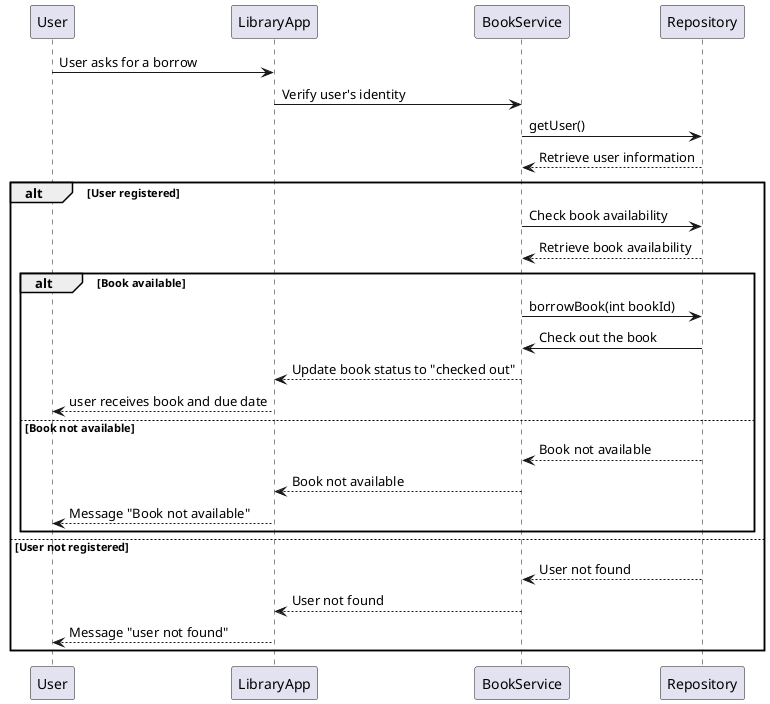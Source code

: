 @startuml


User -> LibraryApp: User asks for a borrow
LibraryApp-> BookService: Verify user's identity
BookService -> Repository : getUser()
Repository --> BookService: Retrieve user information

alt User registered

    BookService -> Repository: Check book availability
    Repository --> BookService: Retrieve book availability
    alt Book available
        BookService-> Repository :borrowBook(int bookId)
        Repository -> BookService: Check out the book
        BookService --> LibraryApp: Update book status to "checked out"
        LibraryApp --> User: user receives book and due date
    else Book not available
        Repository --> BookService: Book not available
        BookService --> LibraryApp : Book not available
        LibraryApp --> User : Message "Book not available"
    end
else User not registered
    Repository --> BookService: User not found
    BookService --> LibraryApp : User not found
    LibraryApp --> User : Message "user not found"
end


@enduml
